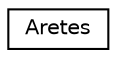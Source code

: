 digraph "Graphical Class Hierarchy"
{
 // LATEX_PDF_SIZE
  edge [fontname="Helvetica",fontsize="10",labelfontname="Helvetica",labelfontsize="10"];
  node [fontname="Helvetica",fontsize="10",shape=record];
  rankdir="LR";
  Node0 [label="Aretes",height=0.2,width=0.4,color="black", fillcolor="white", style="filled",URL="$class_aretes.html",tooltip=" "];
}
